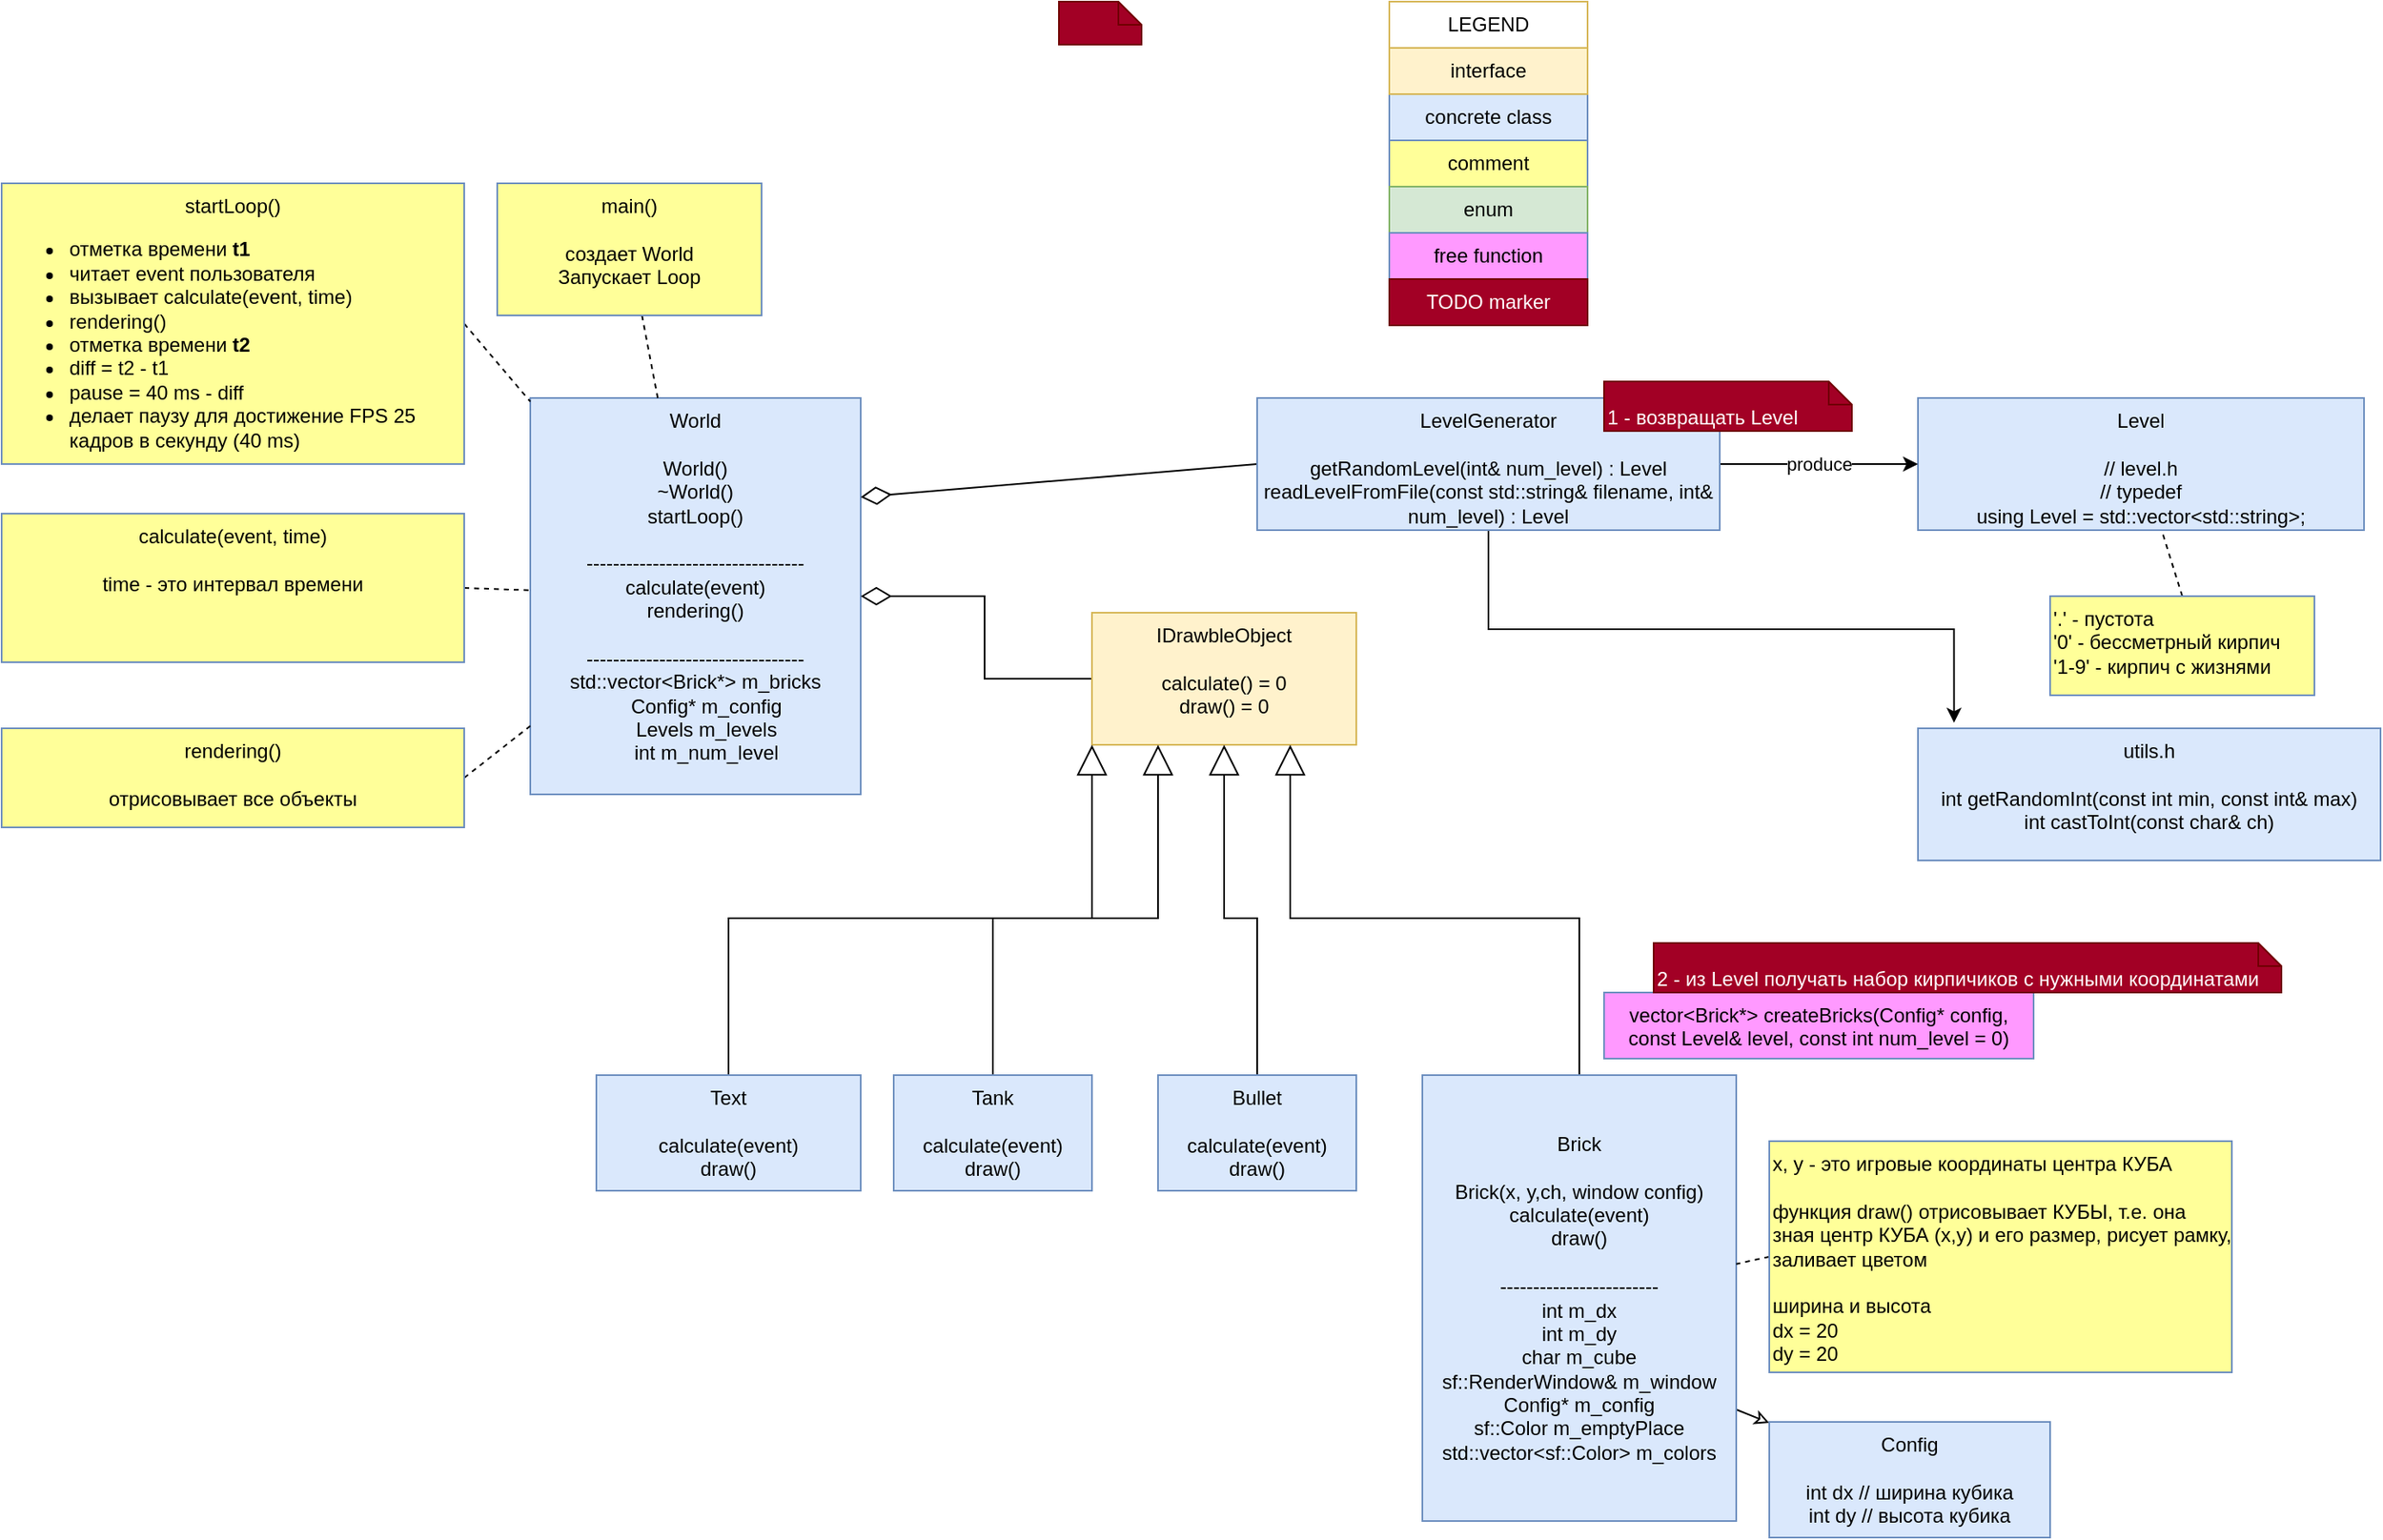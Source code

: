 <mxfile version="19.0.1" type="device" pages="3"><diagram id="rfOvEduXD6GTY9uTbbpc" name="Page-1"><mxGraphModel dx="2129" dy="1443" grid="1" gridSize="10" guides="1" tooltips="1" connect="1" arrows="1" fold="1" page="0" pageScale="1" pageWidth="850" pageHeight="1100" math="0" shadow="0"><root><mxCell id="0"/><mxCell id="1" parent="0"/><mxCell id="8uJF74u9H9sbyE2mp_Us-1" value="World&lt;br&gt;&lt;br&gt;&lt;div&gt;World()&lt;/div&gt;&lt;div&gt;&lt;span style=&quot;background-color: initial;&quot;&gt;~World()&lt;/span&gt;&lt;/div&gt;startLoop()&lt;br&gt;&lt;br&gt;---------------------------------&lt;br&gt;calculate(event)&lt;br&gt;rendering()&lt;br&gt;&lt;br&gt;---------------------------------&lt;br&gt;&lt;div&gt;std::vector&amp;lt;Brick*&amp;gt; m_bricks&lt;/div&gt;&lt;div&gt;&amp;nbsp; &amp;nbsp; Config* m_config&lt;/div&gt;&lt;div&gt;&amp;nbsp; &amp;nbsp; Levels m_levels&lt;/div&gt;&lt;div&gt;&amp;nbsp; &amp;nbsp; int m_num_level&lt;/div&gt;" style="rounded=0;whiteSpace=wrap;html=1;verticalAlign=top;fillColor=#dae8fc;strokeColor=#6c8ebf;" parent="1" vertex="1"><mxGeometry x="120" y="120" width="200" height="240" as="geometry"/></mxCell><mxCell id="8uJF74u9H9sbyE2mp_Us-12" style="edgeStyle=orthogonalEdgeStyle;rounded=0;orthogonalLoop=1;jettySize=auto;html=1;exitX=0;exitY=0.5;exitDx=0;exitDy=0;entryX=1;entryY=0.5;entryDx=0;entryDy=0;endArrow=diamondThin;endFill=0;endSize=16;" parent="1" source="8uJF74u9H9sbyE2mp_Us-11" target="8uJF74u9H9sbyE2mp_Us-1" edge="1"><mxGeometry relative="1" as="geometry"><mxPoint x="280" y="400" as="targetPoint"/></mxGeometry></mxCell><mxCell id="8uJF74u9H9sbyE2mp_Us-11" value="IDrawbleObject&lt;br&gt;&lt;br&gt;calculate() = 0&lt;br&gt;draw() = 0" style="rounded=0;whiteSpace=wrap;html=1;verticalAlign=top;fillColor=#fff2cc;strokeColor=#d6b656;" parent="1" vertex="1"><mxGeometry x="460" y="250" width="160" height="80" as="geometry"/></mxCell><mxCell id="8uJF74u9H9sbyE2mp_Us-14" style="edgeStyle=orthogonalEdgeStyle;rounded=0;orthogonalLoop=1;jettySize=auto;html=1;exitX=0.5;exitY=0;exitDx=0;exitDy=0;entryX=0.25;entryY=1;entryDx=0;entryDy=0;endArrow=block;endFill=0;endSize=16;strokeWidth=1;" parent="1" source="8uJF74u9H9sbyE2mp_Us-13" target="8uJF74u9H9sbyE2mp_Us-11" edge="1"><mxGeometry relative="1" as="geometry"/></mxCell><mxCell id="8uJF74u9H9sbyE2mp_Us-13" value="Tank&lt;br&gt;&lt;br&gt;calculate(event)&lt;br&gt;draw()" style="rounded=0;whiteSpace=wrap;html=1;verticalAlign=middle;fillColor=#dae8fc;strokeColor=#6c8ebf;" parent="1" vertex="1"><mxGeometry x="340" y="530" width="120" height="70" as="geometry"/></mxCell><mxCell id="8uJF74u9H9sbyE2mp_Us-17" style="edgeStyle=orthogonalEdgeStyle;rounded=0;orthogonalLoop=1;jettySize=auto;html=1;exitX=0.5;exitY=0;exitDx=0;exitDy=0;entryX=0.5;entryY=1;entryDx=0;entryDy=0;endArrow=block;endFill=0;endSize=16;strokeWidth=1;" parent="1" source="8uJF74u9H9sbyE2mp_Us-16" target="8uJF74u9H9sbyE2mp_Us-11" edge="1"><mxGeometry relative="1" as="geometry"/></mxCell><mxCell id="8uJF74u9H9sbyE2mp_Us-16" value="Bullet&lt;br&gt;&lt;br&gt;calculate(event)&lt;br&gt;draw()" style="rounded=0;whiteSpace=wrap;html=1;verticalAlign=middle;fillColor=#dae8fc;strokeColor=#6c8ebf;" parent="1" vertex="1"><mxGeometry x="500" y="530" width="120" height="70" as="geometry"/></mxCell><mxCell id="8uJF74u9H9sbyE2mp_Us-19" style="edgeStyle=orthogonalEdgeStyle;rounded=0;orthogonalLoop=1;jettySize=auto;html=1;exitX=0.5;exitY=0;exitDx=0;exitDy=0;entryX=0.75;entryY=1;entryDx=0;entryDy=0;endArrow=block;endFill=0;endSize=16;strokeWidth=1;" parent="1" source="8uJF74u9H9sbyE2mp_Us-18" target="8uJF74u9H9sbyE2mp_Us-11" edge="1"><mxGeometry relative="1" as="geometry"/></mxCell><mxCell id="t5TxsAUlpBNvKWE2bmj7-5" style="edgeStyle=none;rounded=0;orthogonalLoop=1;jettySize=auto;html=1;exitX=1;exitY=0.75;exitDx=0;exitDy=0;endArrow=classic;endFill=0;" parent="1" source="8uJF74u9H9sbyE2mp_Us-18" target="t5TxsAUlpBNvKWE2bmj7-1" edge="1"><mxGeometry relative="1" as="geometry"/></mxCell><mxCell id="8uJF74u9H9sbyE2mp_Us-18" value="Brick&lt;br&gt;&lt;br&gt;Brick(x, y,ch, window config)&lt;br&gt;calculate(event)&lt;br&gt;draw()&lt;br&gt;&lt;br&gt;------------------------&lt;br&gt;int m_dx&lt;br&gt;int m_dy&lt;br&gt;char m_cube&lt;br&gt;sf::RenderWindow&amp;amp; m_window&lt;br&gt;Config* m_config&lt;br&gt;sf::Color m_emptyPlace&lt;br&gt;std::vector&amp;lt;sf::Color&amp;gt; m_colors" style="rounded=0;whiteSpace=wrap;html=1;verticalAlign=middle;fillColor=#dae8fc;strokeColor=#6c8ebf;" parent="1" vertex="1"><mxGeometry x="660" y="530" width="190" height="270" as="geometry"/></mxCell><mxCell id="8uJF74u9H9sbyE2mp_Us-21" style="edgeStyle=orthogonalEdgeStyle;rounded=0;orthogonalLoop=1;jettySize=auto;html=1;exitX=0.5;exitY=0;exitDx=0;exitDy=0;entryX=0;entryY=1;entryDx=0;entryDy=0;endArrow=block;endFill=0;endSize=16;strokeWidth=1;" parent="1" source="8uJF74u9H9sbyE2mp_Us-20" target="8uJF74u9H9sbyE2mp_Us-11" edge="1"><mxGeometry relative="1" as="geometry"/></mxCell><mxCell id="8uJF74u9H9sbyE2mp_Us-20" value="Text&lt;br&gt;&lt;br&gt;calculate(event)&lt;br&gt;draw()" style="rounded=0;whiteSpace=wrap;html=1;verticalAlign=middle;fillColor=#dae8fc;strokeColor=#6c8ebf;" parent="1" vertex="1"><mxGeometry x="160" y="530" width="160" height="70" as="geometry"/></mxCell><mxCell id="8uJF74u9H9sbyE2mp_Us-25" value="comment" style="whiteSpace=wrap;html=1;fillColor=#FFFF99;strokeColor=#6c8ebf;align=center;verticalAlign=top;labelBackgroundColor=none;rounded=0;" parent="1" vertex="1"><mxGeometry x="640" y="-36" width="120" height="28" as="geometry"/></mxCell><mxCell id="8uJF74u9H9sbyE2mp_Us-26" value="concrete class" style="rounded=0;whiteSpace=wrap;html=1;fillColor=#dae8fc;strokeColor=#6c8ebf;verticalAlign=top;" parent="1" vertex="1"><mxGeometry x="640" y="-64" width="120" height="28" as="geometry"/></mxCell><mxCell id="8uJF74u9H9sbyE2mp_Us-27" value="interface" style="rounded=0;whiteSpace=wrap;html=1;fillColor=#fff2cc;strokeColor=#d6b656;verticalAlign=top;" parent="1" vertex="1"><mxGeometry x="640" y="-92" width="120" height="28" as="geometry"/></mxCell><mxCell id="8uJF74u9H9sbyE2mp_Us-28" value="LEGEND" style="rounded=0;whiteSpace=wrap;html=1;fillColor=none;strokeColor=#d6b656;" parent="1" vertex="1"><mxGeometry x="640" y="-120" width="120" height="28" as="geometry"/></mxCell><mxCell id="8uJF74u9H9sbyE2mp_Us-29" value="enum" style="rounded=0;whiteSpace=wrap;html=1;fillColor=#d5e8d4;strokeColor=#82b366;verticalAlign=top;" parent="1" vertex="1"><mxGeometry x="640" y="-8" width="120" height="28" as="geometry"/></mxCell><mxCell id="8uJF74u9H9sbyE2mp_Us-30" value="free function" style="rounded=0;whiteSpace=wrap;html=1;fillColor=#FF99FF;strokeColor=#6c8ebf;fontColor=default;verticalAlign=top;" parent="1" vertex="1"><mxGeometry x="640" y="20" width="120" height="28" as="geometry"/></mxCell><mxCell id="8uJF74u9H9sbyE2mp_Us-31" value="&lt;span style=&quot;white-space: nowrap&quot;&gt;&lt;br&gt;&lt;/span&gt;" style="shape=note;html=1;size=14;verticalAlign=top;align=left;spacingTop=-6;labelBackgroundColor=none;fillColor=#a20025;whiteSpace=wrap;collapsible=1;strokeColor=#6F0000;fontColor=#ffffff;" parent="1" vertex="1" collapsed="1"><mxGeometry x="440" y="-120" width="50" height="26" as="geometry"><mxRectangle x="-20" y="-70" width="200" height="55" as="alternateBounds"/></mxGeometry></mxCell><mxCell id="8uJF74u9H9sbyE2mp_Us-38" style="edgeStyle=none;rounded=0;orthogonalLoop=1;jettySize=auto;html=1;exitX=1;exitY=0.5;exitDx=0;exitDy=0;dashed=1;endArrow=none;endFill=0;endSize=16;strokeWidth=1;" parent="1" source="8uJF74u9H9sbyE2mp_Us-35" target="8uJF74u9H9sbyE2mp_Us-1" edge="1"><mxGeometry relative="1" as="geometry"/></mxCell><mxCell id="8uJF74u9H9sbyE2mp_Us-35" value="calculate(event, time)&lt;br&gt;&lt;br&gt;time - это интервал времени" style="whiteSpace=wrap;html=1;fillColor=#FFFF99;strokeColor=#6c8ebf;align=center;verticalAlign=top;labelBackgroundColor=none;rounded=0;" parent="1" vertex="1"><mxGeometry x="-200" y="190" width="280" height="90" as="geometry"/></mxCell><mxCell id="8uJF74u9H9sbyE2mp_Us-37" style="edgeStyle=none;rounded=0;orthogonalLoop=1;jettySize=auto;html=1;exitX=1;exitY=0.5;exitDx=0;exitDy=0;dashed=1;endArrow=none;endFill=0;endSize=16;strokeWidth=1;" parent="1" source="8uJF74u9H9sbyE2mp_Us-36" target="8uJF74u9H9sbyE2mp_Us-1" edge="1"><mxGeometry relative="1" as="geometry"/></mxCell><mxCell id="8uJF74u9H9sbyE2mp_Us-36" value="rendering()&lt;br&gt;&lt;br&gt;отрисовывает все объекты" style="whiteSpace=wrap;html=1;fillColor=#FFFF99;strokeColor=#6c8ebf;align=center;verticalAlign=top;labelBackgroundColor=none;rounded=0;" parent="1" vertex="1"><mxGeometry x="-200" y="320" width="280" height="60" as="geometry"/></mxCell><mxCell id="jR4WtYkOxvZ7Ark3XDZ5-1" style="edgeStyle=none;rounded=0;orthogonalLoop=1;jettySize=auto;html=1;endArrow=none;endFill=0;startSize=16;endSize=16;strokeWidth=1;dashed=1;" parent="1" source="8uJF74u9H9sbyE2mp_Us-39" target="8uJF74u9H9sbyE2mp_Us-1" edge="1"><mxGeometry relative="1" as="geometry"/></mxCell><mxCell id="8uJF74u9H9sbyE2mp_Us-39" value="main()&lt;br&gt;&lt;br&gt;создает World&lt;br&gt;Запускает Loop" style="rounded=0;whiteSpace=wrap;html=1;verticalAlign=top;fillColor=#FFFF99;strokeColor=#6c8ebf;labelBackgroundColor=none;" parent="1" vertex="1"><mxGeometry x="100" y="-10" width="160" height="80" as="geometry"/></mxCell><mxCell id="8uJF74u9H9sbyE2mp_Us-42" style="edgeStyle=none;rounded=0;orthogonalLoop=1;jettySize=auto;html=1;exitX=1;exitY=0.5;exitDx=0;exitDy=0;dashed=1;endArrow=none;endFill=0;endSize=16;strokeWidth=1;" parent="1" source="8uJF74u9H9sbyE2mp_Us-41" target="8uJF74u9H9sbyE2mp_Us-1" edge="1"><mxGeometry relative="1" as="geometry"/></mxCell><mxCell id="8uJF74u9H9sbyE2mp_Us-41" value="startLoop()&lt;br&gt;&lt;div style=&quot;text-align: left;&quot;&gt;&lt;ul&gt;&lt;li&gt;отметка времени &lt;b&gt;t1&lt;/b&gt;&lt;/li&gt;&lt;li&gt;&lt;span style=&quot;background-color: initial;&quot;&gt;читает event пользователя&lt;/span&gt;&lt;/li&gt;&lt;li&gt;вызывает calculate(event, time)&lt;br style=&quot;text-align: center;&quot;&gt;&lt;/li&gt;&lt;li&gt;rendering()&lt;/li&gt;&lt;li&gt;отметка времени &lt;b&gt;t2&lt;/b&gt;&lt;/li&gt;&lt;li&gt;diff = t2 - t1&lt;/li&gt;&lt;li&gt;pause = 40 ms - diff&lt;/li&gt;&lt;li&gt;делает паузу для достижение FPS 25 кадров в секунду (40 ms)&lt;/li&gt;&lt;/ul&gt;&lt;/div&gt;" style="whiteSpace=wrap;html=1;fillColor=#FFFF99;strokeColor=#6c8ebf;align=center;verticalAlign=top;labelBackgroundColor=none;rounded=0;" parent="1" vertex="1"><mxGeometry x="-200" y="-10" width="280" height="170" as="geometry"/></mxCell><mxCell id="5a6vtuQsqUlAnz1ZrUB0-1" value="Level&lt;br&gt;&lt;br&gt;// level.h&lt;br&gt;// typedef&lt;br&gt;using Level = std::vector&amp;lt;std::string&amp;gt;;" style="rounded=0;whiteSpace=wrap;verticalAlign=top;fillColor=#dae8fc;strokeColor=#6c8ebf;html=1;" parent="1" vertex="1"><mxGeometry x="960" y="120" width="270" height="80" as="geometry"/></mxCell><mxCell id="5a6vtuQsqUlAnz1ZrUB0-3" value="produce" style="edgeStyle=orthogonalEdgeStyle;rounded=0;orthogonalLoop=1;jettySize=auto;html=1;exitX=1;exitY=0.5;exitDx=0;exitDy=0;entryX=0;entryY=0.5;entryDx=0;entryDy=0;" parent="1" source="5a6vtuQsqUlAnz1ZrUB0-2" target="5a6vtuQsqUlAnz1ZrUB0-1" edge="1"><mxGeometry relative="1" as="geometry"/></mxCell><mxCell id="t5TxsAUlpBNvKWE2bmj7-6" style="edgeStyle=none;rounded=0;orthogonalLoop=1;jettySize=auto;html=1;exitX=0;exitY=0.5;exitDx=0;exitDy=0;entryX=1;entryY=0.25;entryDx=0;entryDy=0;endArrow=diamondThin;endFill=0;endSize=16;" parent="1" source="5a6vtuQsqUlAnz1ZrUB0-2" target="8uJF74u9H9sbyE2mp_Us-1" edge="1"><mxGeometry relative="1" as="geometry"/></mxCell><mxCell id="vzuW3eWn9i2kpq7HX2mp-4" style="edgeStyle=orthogonalEdgeStyle;rounded=0;orthogonalLoop=1;jettySize=auto;html=1;exitX=0.5;exitY=1;exitDx=0;exitDy=0;entryX=0.078;entryY=-0.042;entryDx=0;entryDy=0;entryPerimeter=0;" edge="1" parent="1" source="5a6vtuQsqUlAnz1ZrUB0-2" target="vzuW3eWn9i2kpq7HX2mp-2"><mxGeometry relative="1" as="geometry"/></mxCell><mxCell id="5a6vtuQsqUlAnz1ZrUB0-2" value="LevelGenerator&lt;br&gt;&lt;br&gt;getRandomLevel(int&amp;amp; num_level) : Level&lt;br&gt;readLevelFromFile(const std::string&amp;amp; filename, int&amp;amp; num_level) : Level" style="whiteSpace=wrap;html=1;fillColor=#dae8fc;strokeColor=#6c8ebf;align=center;verticalAlign=top;labelBackgroundColor=none;rounded=0;" parent="1" vertex="1"><mxGeometry x="560" y="120" width="280" height="80" as="geometry"/></mxCell><mxCell id="5a6vtuQsqUlAnz1ZrUB0-5" style="rounded=0;orthogonalLoop=1;jettySize=auto;html=1;exitX=0.5;exitY=0;exitDx=0;exitDy=0;endArrow=none;endFill=0;dashed=1;" parent="1" source="5a6vtuQsqUlAnz1ZrUB0-4" target="5a6vtuQsqUlAnz1ZrUB0-1" edge="1"><mxGeometry relative="1" as="geometry"/></mxCell><mxCell id="5a6vtuQsqUlAnz1ZrUB0-4" value="'.' - пустота&lt;br&gt;'0' - бессметрный кирпич&lt;br&gt;'1-9' - кирпич с жизнями" style="rounded=0;whiteSpace=wrap;html=1;verticalAlign=top;fillColor=#FFFF99;strokeColor=#6c8ebf;labelBackgroundColor=none;align=left;" parent="1" vertex="1"><mxGeometry x="1040" y="240" width="160" height="60" as="geometry"/></mxCell><mxCell id="5a6vtuQsqUlAnz1ZrUB0-6" value="&lt;span style=&quot;white-space: nowrap&quot;&gt;&lt;br&gt;1 - возвращать Level&lt;br&gt;&lt;/span&gt;" style="shape=note;html=1;size=14;verticalAlign=top;align=left;spacingTop=-6;labelBackgroundColor=none;fillColor=#a20025;whiteSpace=wrap;collapsible=1;strokeColor=#6F0000;fontColor=#ffffff;" parent="1" vertex="1" collapsed="1"><mxGeometry x="770" y="110" width="150" height="30" as="geometry"><mxRectangle x="-20" y="-70" width="200" height="55" as="alternateBounds"/></mxGeometry></mxCell><mxCell id="Rh6GpmmBTL-rPk0tgvqL-1" style="edgeStyle=none;rounded=0;orthogonalLoop=1;jettySize=auto;html=1;exitX=0;exitY=0.5;exitDx=0;exitDy=0;dashed=1;endArrow=none;endFill=0;" parent="1" source="nUn0BPR0ec51cc4v6zpK-1" target="8uJF74u9H9sbyE2mp_Us-18" edge="1"><mxGeometry relative="1" as="geometry"/></mxCell><mxCell id="nUn0BPR0ec51cc4v6zpK-1" value="x, y - это игровые координаты центра КУБА&lt;br&gt;&lt;br&gt;функция draw() отрисовывает КУБЫ, т.е. она зная центр КУБА (х,y) и его размер, рисует рамку, заливает цветом&lt;br&gt;&lt;br&gt;ширина и высота&lt;br&gt;dx = 20&lt;br&gt;dy = 20" style="rounded=0;whiteSpace=wrap;html=1;verticalAlign=top;fillColor=#FFFF99;strokeColor=#6c8ebf;labelBackgroundColor=none;align=left;" parent="1" vertex="1"><mxGeometry x="870" y="570" width="280" height="140" as="geometry"/></mxCell><mxCell id="t5TxsAUlpBNvKWE2bmj7-1" value="Config&lt;br&gt;&lt;br&gt;int dx // ширина кубика&lt;br&gt;int dy // высота кубика" style="whiteSpace=wrap;html=1;fillColor=#dae8fc;strokeColor=#6c8ebf;align=center;verticalAlign=top;labelBackgroundColor=none;rounded=0;" parent="1" vertex="1"><mxGeometry x="870" y="740" width="170" height="70" as="geometry"/></mxCell><mxCell id="t5TxsAUlpBNvKWE2bmj7-8" value="vector&amp;lt;Brick*&amp;gt; createBricks(Config* config, const Level&amp;amp; level, const int num_level = 0)" style="rounded=0;whiteSpace=wrap;html=1;fillColor=#FF99FF;strokeColor=#6c8ebf;verticalAlign=top;" parent="1" vertex="1"><mxGeometry x="770" y="480" width="260" height="40" as="geometry"/></mxCell><mxCell id="t5TxsAUlpBNvKWE2bmj7-9" value="TODO marker" style="rounded=0;whiteSpace=wrap;html=1;fillColor=#a20025;strokeColor=#6F0000;fontColor=#ffffff;verticalAlign=top;" parent="1" vertex="1"><mxGeometry x="640" y="48" width="120" height="28" as="geometry"/></mxCell><mxCell id="5a6vtuQsqUlAnz1ZrUB0-7" value="&lt;span style=&quot;white-space: nowrap&quot;&gt;&lt;br&gt;2 - из Level получать набор кирпичиков с нужными координатами&lt;br&gt;&lt;/span&gt;" style="shape=note;html=1;size=14;verticalAlign=top;align=left;spacingTop=-6;labelBackgroundColor=none;fillColor=#a20025;whiteSpace=wrap;collapsible=1;strokeColor=#6F0000;fontColor=#ffffff;" parent="1" vertex="1" collapsed="1"><mxGeometry x="800" y="450" width="380" height="30" as="geometry"><mxRectangle x="-20" y="-70" width="200" height="55" as="alternateBounds"/></mxGeometry></mxCell><mxCell id="vzuW3eWn9i2kpq7HX2mp-2" value="utils.h&lt;br&gt;&lt;br&gt;int getRandomInt(const int min, const int&amp;amp; max)&lt;br&gt;int castToInt(const char&amp;amp; ch)" style="whiteSpace=wrap;html=1;fillColor=#dae8fc;strokeColor=#6c8ebf;align=center;verticalAlign=top;labelBackgroundColor=none;rounded=0;" vertex="1" parent="1"><mxGeometry x="960" y="320" width="280" height="80" as="geometry"/></mxCell></root></mxGraphModel></diagram><diagram id="Ooo6NJwqe_H6xTdmCRz4" name="time diag"><mxGraphModel dx="1438" dy="659" grid="1" gridSize="10" guides="1" tooltips="1" connect="1" arrows="1" fold="1" page="0" pageScale="1" pageWidth="850" pageHeight="1100" math="0" shadow="0"><root><mxCell id="0"/><mxCell id="1" parent="0"/><mxCell id="qF5TOOxH9YTmctntWtJp-1" value="" style="endArrow=classic;html=1;rounded=0;dashed=1;endSize=16;strokeWidth=1;startArrow=none;" edge="1" parent="1" source="qF5TOOxH9YTmctntWtJp-14"><mxGeometry width="50" height="50" relative="1" as="geometry"><mxPoint x="-240" y="320" as="sourcePoint"/><mxPoint x="560" y="320" as="targetPoint"/></mxGeometry></mxCell><mxCell id="qF5TOOxH9YTmctntWtJp-2" value="t" style="text;strokeColor=none;fillColor=none;align=left;verticalAlign=middle;spacingLeft=4;spacingRight=4;overflow=hidden;points=[[0,0.5],[1,0.5]];portConstraint=eastwest;rotatable=0;dashed=1;" vertex="1" parent="1"><mxGeometry x="550" y="330" width="20" height="30" as="geometry"/></mxCell><mxCell id="qF5TOOxH9YTmctntWtJp-3" value="t1" style="ellipse;whiteSpace=wrap;html=1;dashed=1;" vertex="1" parent="1"><mxGeometry x="-90" y="310" width="20" height="20" as="geometry"/></mxCell><mxCell id="qF5TOOxH9YTmctntWtJp-4" value="" style="endArrow=none;html=1;rounded=0;dashed=1;endSize=16;strokeWidth=1;" edge="1" parent="1" target="qF5TOOxH9YTmctntWtJp-3"><mxGeometry width="50" height="50" relative="1" as="geometry"><mxPoint x="-240" y="320" as="sourcePoint"/><mxPoint x="560" y="320" as="targetPoint"/></mxGeometry></mxCell><mxCell id="qF5TOOxH9YTmctntWtJp-5" value="t2" style="ellipse;whiteSpace=wrap;html=1;dashed=1;" vertex="1" parent="1"><mxGeometry x="-50" y="310" width="20" height="20" as="geometry"/></mxCell><mxCell id="qF5TOOxH9YTmctntWtJp-6" value="" style="endArrow=none;html=1;rounded=0;dashed=1;endSize=16;strokeWidth=1;startArrow=none;" edge="1" parent="1" source="qF5TOOxH9YTmctntWtJp-3" target="qF5TOOxH9YTmctntWtJp-5"><mxGeometry width="50" height="50" relative="1" as="geometry"><mxPoint x="-70" y="320" as="sourcePoint"/><mxPoint x="560" y="320" as="targetPoint"/></mxGeometry></mxCell><mxCell id="qF5TOOxH9YTmctntWtJp-7" value="" style="endArrow=none;html=1;rounded=0;endSize=16;strokeWidth=1;" edge="1" parent="1"><mxGeometry width="50" height="50" relative="1" as="geometry"><mxPoint x="-80" y="400" as="sourcePoint"/><mxPoint x="-80" y="240" as="targetPoint"/></mxGeometry></mxCell><mxCell id="qF5TOOxH9YTmctntWtJp-8" value="" style="endArrow=none;html=1;rounded=0;endSize=16;strokeWidth=1;" edge="1" parent="1"><mxGeometry width="50" height="50" relative="1" as="geometry"><mxPoint x="80" y="400" as="sourcePoint"/><mxPoint x="80" y="240" as="targetPoint"/></mxGeometry></mxCell><mxCell id="qF5TOOxH9YTmctntWtJp-9" value="" style="endArrow=none;html=1;rounded=0;endSize=16;strokeWidth=1;" edge="1" parent="1"><mxGeometry width="50" height="50" relative="1" as="geometry"><mxPoint x="240" y="400" as="sourcePoint"/><mxPoint x="240" y="240" as="targetPoint"/></mxGeometry></mxCell><mxCell id="qF5TOOxH9YTmctntWtJp-10" value="" style="endArrow=none;html=1;rounded=0;endSize=16;strokeWidth=1;" edge="1" parent="1"><mxGeometry width="50" height="50" relative="1" as="geometry"><mxPoint x="400" y="400" as="sourcePoint"/><mxPoint x="400" y="240" as="targetPoint"/></mxGeometry></mxCell><mxCell id="qF5TOOxH9YTmctntWtJp-12" value="pause" style="endArrow=classic;startArrow=classic;html=1;rounded=0;endSize=16;strokeWidth=1;startSize=16;" edge="1" parent="1"><mxGeometry width="50" height="50" relative="1" as="geometry"><mxPoint x="-40" y="360" as="sourcePoint"/><mxPoint x="80" y="360" as="targetPoint"/></mxGeometry></mxCell><mxCell id="qF5TOOxH9YTmctntWtJp-13" value="t1" style="ellipse;whiteSpace=wrap;html=1;dashed=1;" vertex="1" parent="1"><mxGeometry x="70" y="310" width="20" height="20" as="geometry"/></mxCell><mxCell id="qF5TOOxH9YTmctntWtJp-15" value="" style="endArrow=none;html=1;rounded=0;dashed=1;endSize=16;strokeWidth=1;startArrow=none;" edge="1" parent="1" source="qF5TOOxH9YTmctntWtJp-13" target="qF5TOOxH9YTmctntWtJp-14"><mxGeometry width="50" height="50" relative="1" as="geometry"><mxPoint x="90" y="320" as="sourcePoint"/><mxPoint x="720" y="320" as="targetPoint"/></mxGeometry></mxCell><mxCell id="qF5TOOxH9YTmctntWtJp-16" value="pause" style="endArrow=classic;startArrow=classic;html=1;rounded=0;endSize=16;strokeWidth=1;startSize=16;" edge="1" parent="1"><mxGeometry width="50" height="50" relative="1" as="geometry"><mxPoint x="180" y="360" as="sourcePoint"/><mxPoint x="240" y="360" as="targetPoint"/></mxGeometry></mxCell><mxCell id="qF5TOOxH9YTmctntWtJp-14" value="t2" style="ellipse;whiteSpace=wrap;html=1;dashed=1;" vertex="1" parent="1"><mxGeometry x="170" y="310" width="20" height="20" as="geometry"/></mxCell><mxCell id="qF5TOOxH9YTmctntWtJp-17" value="" style="endArrow=none;html=1;rounded=0;dashed=1;endSize=16;strokeWidth=1;startArrow=none;" edge="1" parent="1" source="qF5TOOxH9YTmctntWtJp-5" target="qF5TOOxH9YTmctntWtJp-14"><mxGeometry width="50" height="50" relative="1" as="geometry"><mxPoint x="-30" y="320" as="sourcePoint"/><mxPoint x="560" y="320" as="targetPoint"/></mxGeometry></mxCell></root></mxGraphModel></diagram><diagram id="U4p_4vk3dqBGQuLkM2bH" name="Page-3"><mxGraphModel dx="1818" dy="1272" grid="1" gridSize="10" guides="1" tooltips="1" connect="1" arrows="1" fold="1" page="1" pageScale="1" pageWidth="850" pageHeight="1100" math="0" shadow="0"><root><mxCell id="0"/><mxCell id="1" parent="0"/><mxCell id="K5FFjNLNdcyE8FIVbwbq-1" value="" style="rounded=0;whiteSpace=wrap;html=1;fillColor=#fff2cc;strokeColor=#d6b656;" vertex="1" parent="1"><mxGeometry x="240" y="240" width="40" height="40" as="geometry"/></mxCell><mxCell id="K5FFjNLNdcyE8FIVbwbq-2" value="0" style="rounded=0;whiteSpace=wrap;html=1;strokeColor=none;" vertex="1" parent="1"><mxGeometry x="160" y="160" width="40" height="40" as="geometry"/></mxCell><mxCell id="K5FFjNLNdcyE8FIVbwbq-3" value="1" style="rounded=0;whiteSpace=wrap;html=1;strokeColor=none;" vertex="1" parent="1"><mxGeometry x="200" y="160" width="40" height="40" as="geometry"/></mxCell><mxCell id="K5FFjNLNdcyE8FIVbwbq-4" value="2" style="rounded=0;whiteSpace=wrap;html=1;strokeColor=none;" vertex="1" parent="1"><mxGeometry x="240" y="160" width="40" height="40" as="geometry"/></mxCell><mxCell id="K5FFjNLNdcyE8FIVbwbq-5" value="3" style="rounded=0;whiteSpace=wrap;html=1;strokeColor=none;" vertex="1" parent="1"><mxGeometry x="280" y="160" width="40" height="40" as="geometry"/></mxCell><mxCell id="K5FFjNLNdcyE8FIVbwbq-6" value="0" style="rounded=0;whiteSpace=wrap;html=1;strokeColor=none;" vertex="1" parent="1"><mxGeometry x="120" y="200" width="40" height="40" as="geometry"/></mxCell><mxCell id="K5FFjNLNdcyE8FIVbwbq-7" value="1" style="rounded=0;whiteSpace=wrap;html=1;strokeColor=none;" vertex="1" parent="1"><mxGeometry x="120" y="240" width="40" height="40" as="geometry"/></mxCell><mxCell id="K5FFjNLNdcyE8FIVbwbq-8" value="2" style="rounded=0;whiteSpace=wrap;html=1;strokeColor=none;" vertex="1" parent="1"><mxGeometry x="120" y="280" width="40" height="40" as="geometry"/></mxCell><mxCell id="K5FFjNLNdcyE8FIVbwbq-9" value="3" style="rounded=0;whiteSpace=wrap;html=1;strokeColor=none;" vertex="1" parent="1"><mxGeometry x="120" y="320" width="40" height="40" as="geometry"/></mxCell><mxCell id="yuhH9yikm6TkphI050jZ-1" value="20" style="endArrow=classic;startArrow=classic;html=1;rounded=0;dashed=1;" edge="1" parent="1"><mxGeometry width="50" height="50" relative="1" as="geometry"><mxPoint x="240" y="310" as="sourcePoint"/><mxPoint x="280" y="310" as="targetPoint"/></mxGeometry></mxCell><mxCell id="v1-WSSWI1B5CBUsQpEFV-1" value="" style="rounded=0;whiteSpace=wrap;html=1;fillColor=#fff2cc;strokeColor=#d6b656;" vertex="1" parent="1"><mxGeometry x="360" y="240" width="40" height="40" as="geometry"/></mxCell><mxCell id="v1-WSSWI1B5CBUsQpEFV-2" value="" style="rounded=0;whiteSpace=wrap;html=1;fillColor=#fff2cc;strokeColor=#d6b656;" vertex="1" parent="1"><mxGeometry x="360" y="320" width="40" height="40" as="geometry"/></mxCell><mxCell id="cOI9-vA3960fQcWla1bT-1" value="" style="rounded=0;whiteSpace=wrap;html=1;strokeWidth=5;" vertex="1" parent="1"><mxGeometry x="340" y="510" width="310" height="390" as="geometry"/></mxCell><mxCell id="cOI9-vA3960fQcWla1bT-2" value="" style="rounded=0;whiteSpace=wrap;html=1;" vertex="1" parent="1"><mxGeometry x="350" y="520" width="95" height="90" as="geometry"/></mxCell><mxCell id="cOI9-vA3960fQcWla1bT-3" value="" style="rounded=0;whiteSpace=wrap;html=1;" vertex="1" parent="1"><mxGeometry x="445" y="520" width="95" height="90" as="geometry"/></mxCell><mxCell id="cOI9-vA3960fQcWla1bT-4" value="" style="rounded=0;whiteSpace=wrap;html=1;" vertex="1" parent="1"><mxGeometry x="540" y="520" width="95" height="90" as="geometry"/></mxCell><mxCell id="cOI9-vA3960fQcWla1bT-5" value="" style="rounded=0;whiteSpace=wrap;html=1;" vertex="1" parent="1"><mxGeometry x="350" y="610" width="95" height="90" as="geometry"/></mxCell><mxCell id="cOI9-vA3960fQcWla1bT-6" value="" style="rounded=0;whiteSpace=wrap;html=1;" vertex="1" parent="1"><mxGeometry x="445" y="610" width="95" height="90" as="geometry"/></mxCell><mxCell id="cOI9-vA3960fQcWla1bT-7" value="" style="rounded=0;whiteSpace=wrap;html=1;" vertex="1" parent="1"><mxGeometry x="540" y="610" width="95" height="90" as="geometry"/></mxCell></root></mxGraphModel></diagram></mxfile>